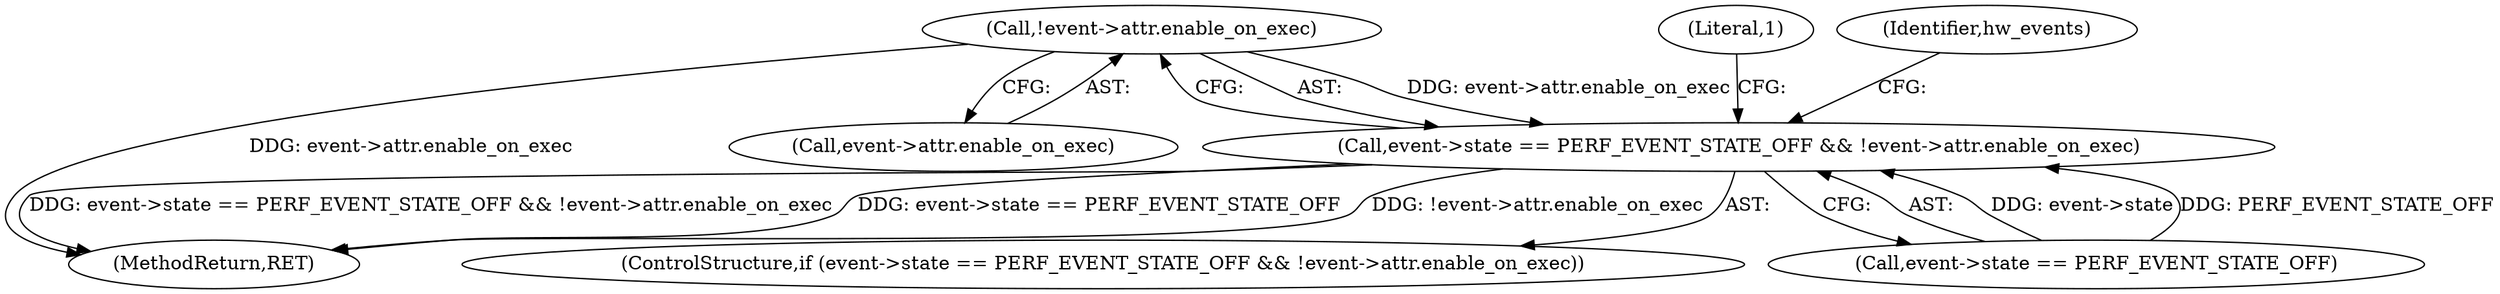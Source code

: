 digraph "0_linux_8fff105e13041e49b82f92eef034f363a6b1c071@pointer" {
"1000151" [label="(Call,!event->attr.enable_on_exec)"];
"1000145" [label="(Call,event->state == PERF_EVENT_STATE_OFF && !event->attr.enable_on_exec)"];
"1000151" [label="(Call,!event->attr.enable_on_exec)"];
"1000166" [label="(MethodReturn,RET)"];
"1000144" [label="(ControlStructure,if (event->state == PERF_EVENT_STATE_OFF && !event->attr.enable_on_exec))"];
"1000158" [label="(Literal,1)"];
"1000162" [label="(Identifier,hw_events)"];
"1000146" [label="(Call,event->state == PERF_EVENT_STATE_OFF)"];
"1000145" [label="(Call,event->state == PERF_EVENT_STATE_OFF && !event->attr.enable_on_exec)"];
"1000152" [label="(Call,event->attr.enable_on_exec)"];
"1000151" -> "1000145"  [label="AST: "];
"1000151" -> "1000152"  [label="CFG: "];
"1000152" -> "1000151"  [label="AST: "];
"1000145" -> "1000151"  [label="CFG: "];
"1000151" -> "1000166"  [label="DDG: event->attr.enable_on_exec"];
"1000151" -> "1000145"  [label="DDG: event->attr.enable_on_exec"];
"1000145" -> "1000144"  [label="AST: "];
"1000145" -> "1000146"  [label="CFG: "];
"1000146" -> "1000145"  [label="AST: "];
"1000158" -> "1000145"  [label="CFG: "];
"1000162" -> "1000145"  [label="CFG: "];
"1000145" -> "1000166"  [label="DDG: !event->attr.enable_on_exec"];
"1000145" -> "1000166"  [label="DDG: event->state == PERF_EVENT_STATE_OFF && !event->attr.enable_on_exec"];
"1000145" -> "1000166"  [label="DDG: event->state == PERF_EVENT_STATE_OFF"];
"1000146" -> "1000145"  [label="DDG: event->state"];
"1000146" -> "1000145"  [label="DDG: PERF_EVENT_STATE_OFF"];
}

